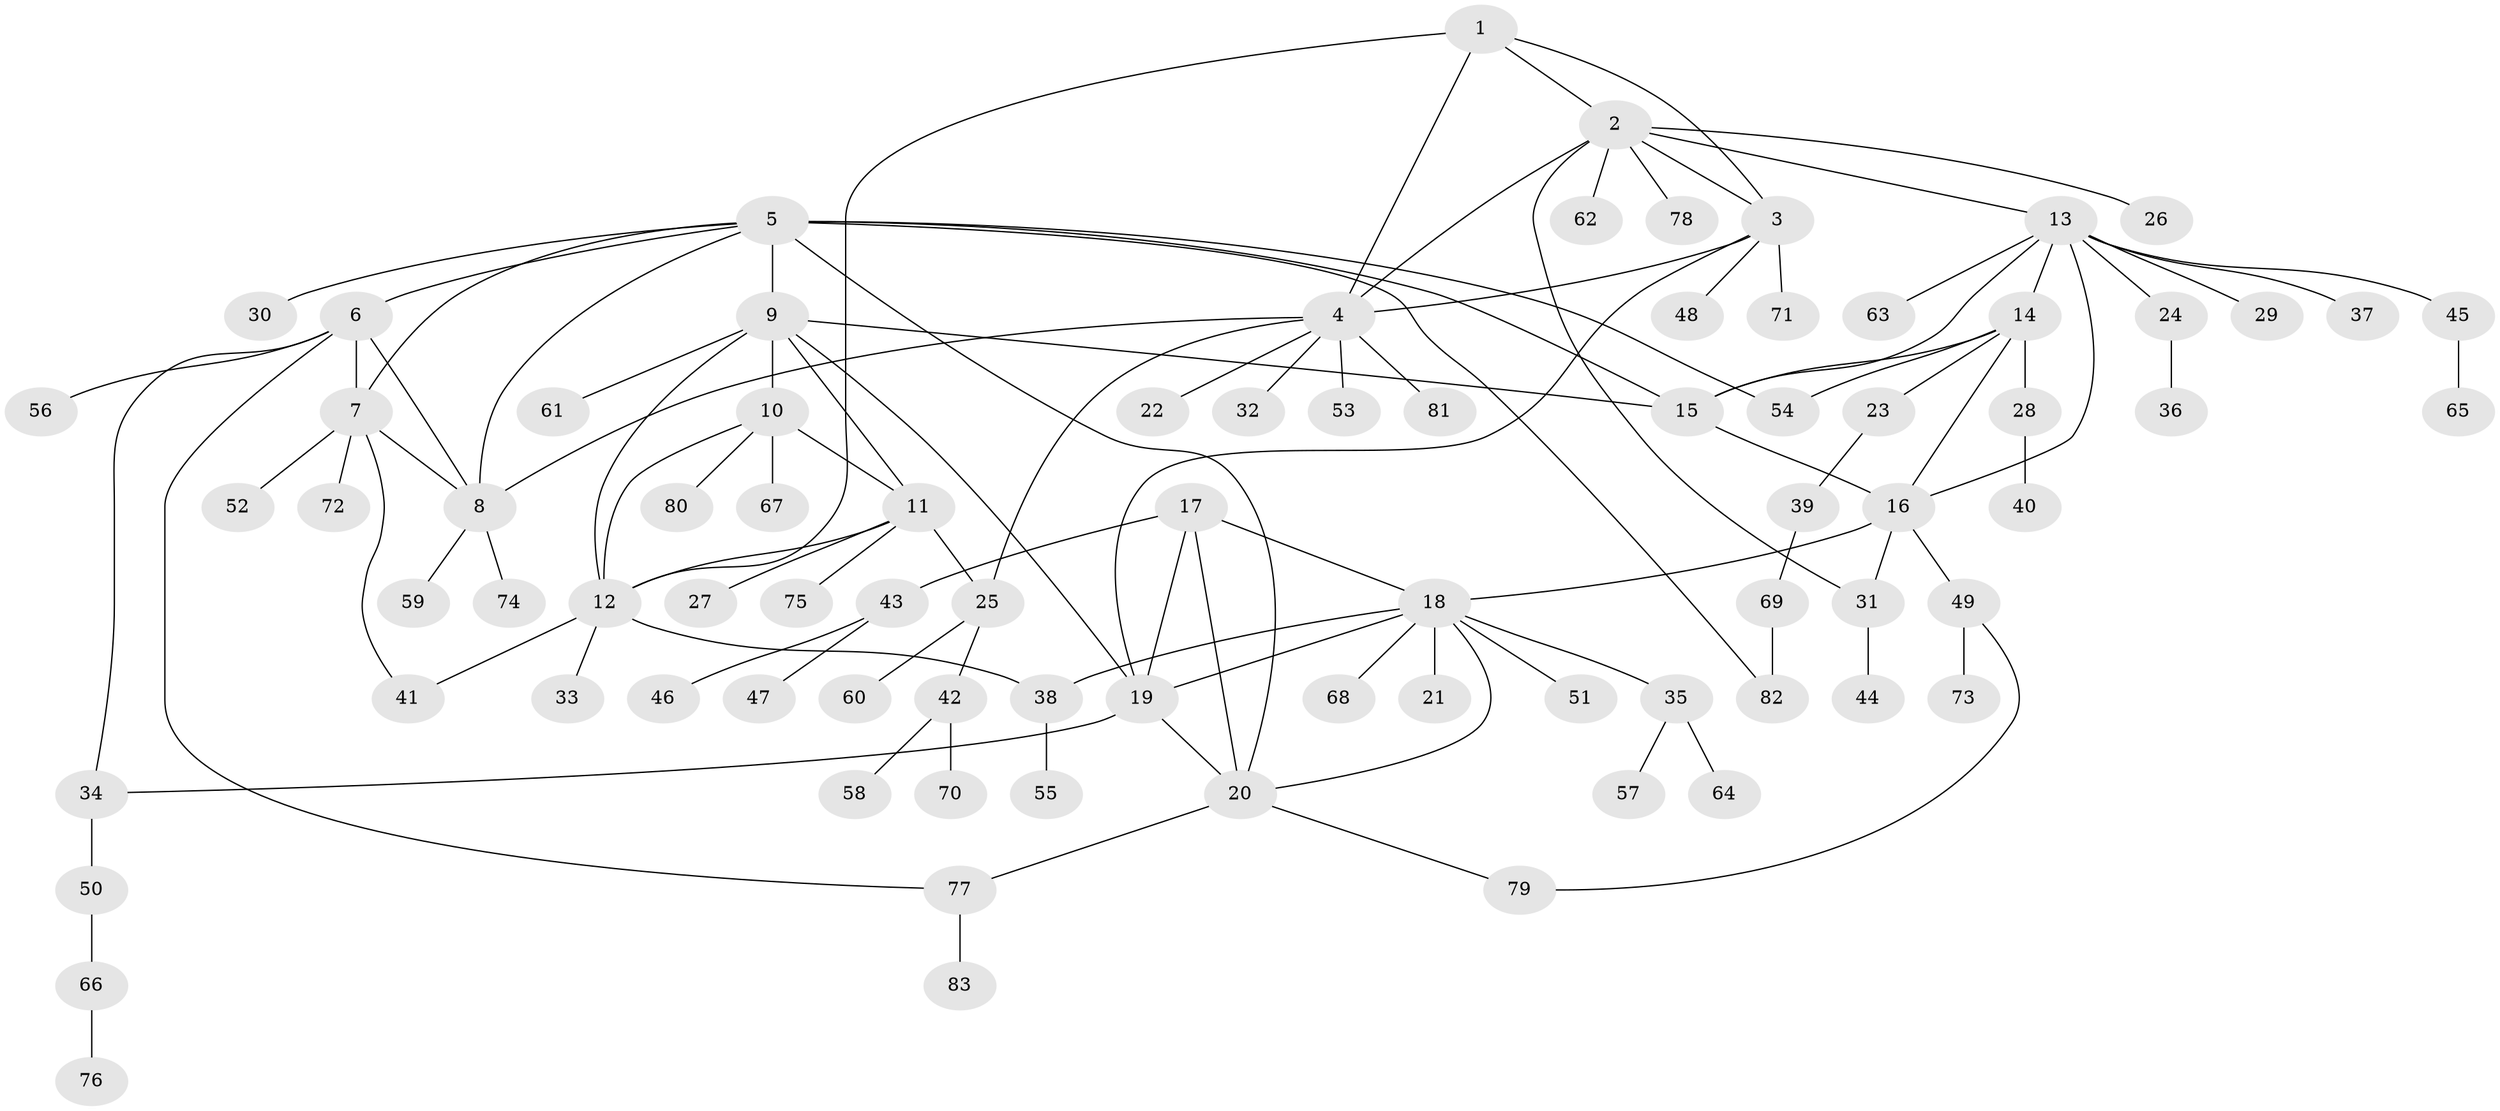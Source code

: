 // coarse degree distribution, {8: 0.03508771929824561, 4: 0.03508771929824561, 7: 0.07017543859649122, 9: 0.03508771929824561, 5: 0.07017543859649122, 6: 0.03508771929824561, 1: 0.5263157894736842, 2: 0.15789473684210525, 3: 0.03508771929824561}
// Generated by graph-tools (version 1.1) at 2025/42/03/06/25 10:42:10]
// undirected, 83 vertices, 112 edges
graph export_dot {
graph [start="1"]
  node [color=gray90,style=filled];
  1;
  2;
  3;
  4;
  5;
  6;
  7;
  8;
  9;
  10;
  11;
  12;
  13;
  14;
  15;
  16;
  17;
  18;
  19;
  20;
  21;
  22;
  23;
  24;
  25;
  26;
  27;
  28;
  29;
  30;
  31;
  32;
  33;
  34;
  35;
  36;
  37;
  38;
  39;
  40;
  41;
  42;
  43;
  44;
  45;
  46;
  47;
  48;
  49;
  50;
  51;
  52;
  53;
  54;
  55;
  56;
  57;
  58;
  59;
  60;
  61;
  62;
  63;
  64;
  65;
  66;
  67;
  68;
  69;
  70;
  71;
  72;
  73;
  74;
  75;
  76;
  77;
  78;
  79;
  80;
  81;
  82;
  83;
  1 -- 2;
  1 -- 3;
  1 -- 4;
  1 -- 12;
  2 -- 3;
  2 -- 4;
  2 -- 13;
  2 -- 26;
  2 -- 31;
  2 -- 62;
  2 -- 78;
  3 -- 4;
  3 -- 19;
  3 -- 48;
  3 -- 71;
  4 -- 8;
  4 -- 22;
  4 -- 25;
  4 -- 32;
  4 -- 53;
  4 -- 81;
  5 -- 6;
  5 -- 7;
  5 -- 8;
  5 -- 9;
  5 -- 15;
  5 -- 20;
  5 -- 30;
  5 -- 54;
  5 -- 82;
  6 -- 7;
  6 -- 8;
  6 -- 34;
  6 -- 56;
  6 -- 77;
  7 -- 8;
  7 -- 41;
  7 -- 52;
  7 -- 72;
  8 -- 59;
  8 -- 74;
  9 -- 10;
  9 -- 11;
  9 -- 12;
  9 -- 15;
  9 -- 19;
  9 -- 61;
  10 -- 11;
  10 -- 12;
  10 -- 67;
  10 -- 80;
  11 -- 12;
  11 -- 25;
  11 -- 27;
  11 -- 75;
  12 -- 33;
  12 -- 38;
  12 -- 41;
  13 -- 14;
  13 -- 15;
  13 -- 16;
  13 -- 24;
  13 -- 29;
  13 -- 37;
  13 -- 45;
  13 -- 63;
  14 -- 15;
  14 -- 16;
  14 -- 23;
  14 -- 28;
  14 -- 54;
  15 -- 16;
  16 -- 18;
  16 -- 31;
  16 -- 49;
  17 -- 18;
  17 -- 19;
  17 -- 20;
  17 -- 43;
  18 -- 19;
  18 -- 20;
  18 -- 21;
  18 -- 35;
  18 -- 38;
  18 -- 51;
  18 -- 68;
  19 -- 20;
  19 -- 34;
  20 -- 77;
  20 -- 79;
  23 -- 39;
  24 -- 36;
  25 -- 42;
  25 -- 60;
  28 -- 40;
  31 -- 44;
  34 -- 50;
  35 -- 57;
  35 -- 64;
  38 -- 55;
  39 -- 69;
  42 -- 58;
  42 -- 70;
  43 -- 46;
  43 -- 47;
  45 -- 65;
  49 -- 73;
  49 -- 79;
  50 -- 66;
  66 -- 76;
  69 -- 82;
  77 -- 83;
}
